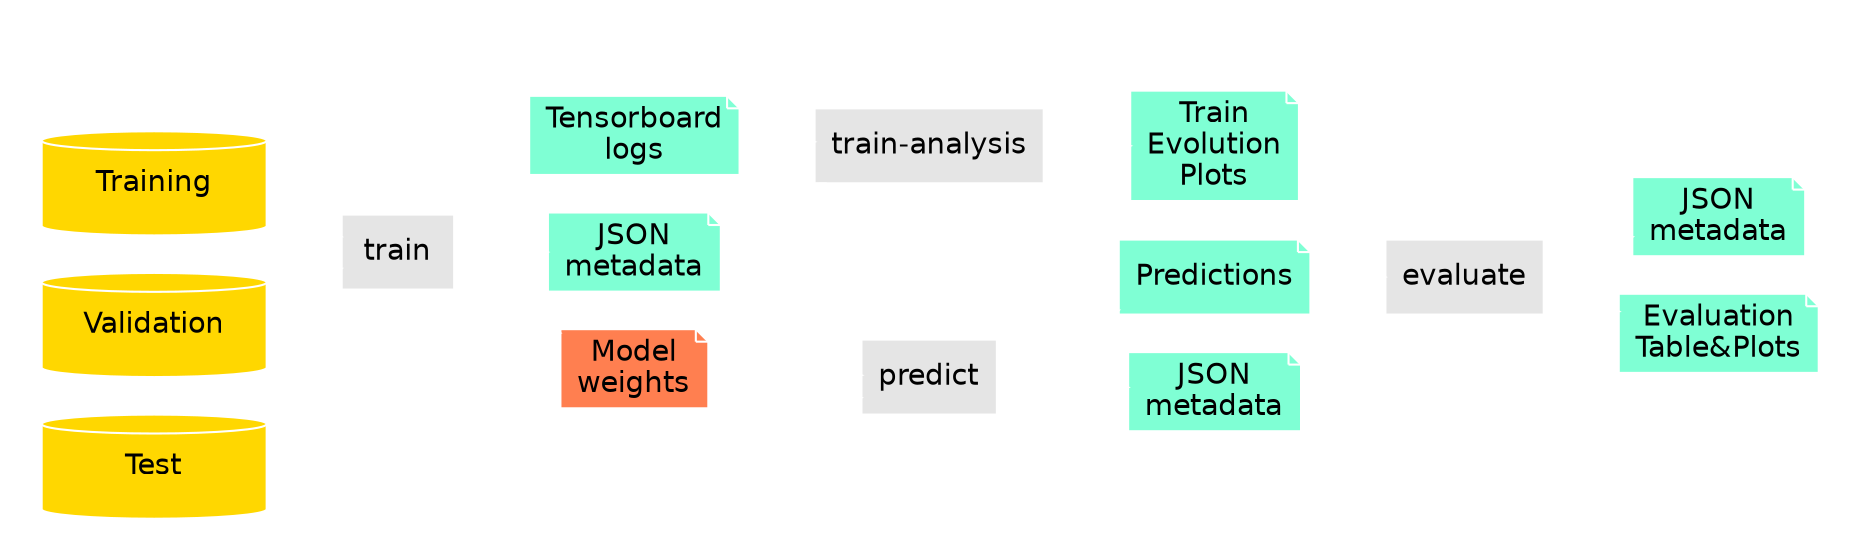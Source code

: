 # SPDX-FileCopyrightText: Copyright © 2024 Idiap Research Institute <contact@idiap.ch>
#
# SPDX-License-Identifier: GPL-3.0-or-later

digraph cli {

    fontname = "Helvetica";
    bgcolor = invis;
    node [shape = rectangle, style = filled, fontname = "Helvetica", fillcolor = gray90, color = white];
    graph [style = dotted, color = white, fontcolor = white];
    edge [color = white];
    rankdir = LR;

    subgraph data {
        cluster = true;
        rank = same;
        label = "datamodule";
        node [shape = cylinder, fillcolor = gold, fixed = true, width = 1.5, height = 0.7];
        train_data [
            label = "Training",
            href="../data-model.html",
            target="_top",
        ];
        valid_data [
            label = "Validation",
            href="../data-model.html",
            target="_top",
        ];
        test_data [
            label = "Test",
            href="../data-model.html",
            target="_top",
        ];
    }

    subgraph core {
        cluster = true;
        label = "experiment (command)";

        subgraph products {
            cluster = false;
            node [shape = note, fillcolor = aquamarine];
            model [label = "Model\nweights", fillcolor = coral];
            train_metadata [label = "JSON\nmetadata"];
            logs [label = "Tensorboard\nlogs"];
            train_analysis_plots [label = "Train\nEvolution\nPlots"];
            prediction_metadata [label = "JSON\nmetadata"];
            predictions [label = "Predictions"];
            evaluation [label = "Evaluation\nTable&Plots"];
            evaluation_metadata [label = "JSON\nmetadata"];
        }

        subgraph commands {
            cluster = false;
            train [
                label = "train",
                href="../cli.html#mednet-train",
                target="_top",
            ];
            train_analysis [
                label = "train-analysis",
                href="../cli.html#mednet-train-analysis",
                target="_top",
            ];
            predict [
                label = "predict"
                href="../cli.html#mednet-predict",
                target="_top",
            ];
            evaluate [
                label = "evaluate"
                href="../cli.html#mednet",
                target="_top",
            ];
        }

        subgraph workflow {
            cluster = false;
            {train_data valid_data} -> train -> {model train_metadata logs};
            {train_metadata logs} -> train_analysis -> train_analysis_plots;
            {test_data model} -> predict -> {predictions prediction_metadata};
            {predictions} -> evaluate -> {evaluation evaluation_metadata};
        }
    }

}
